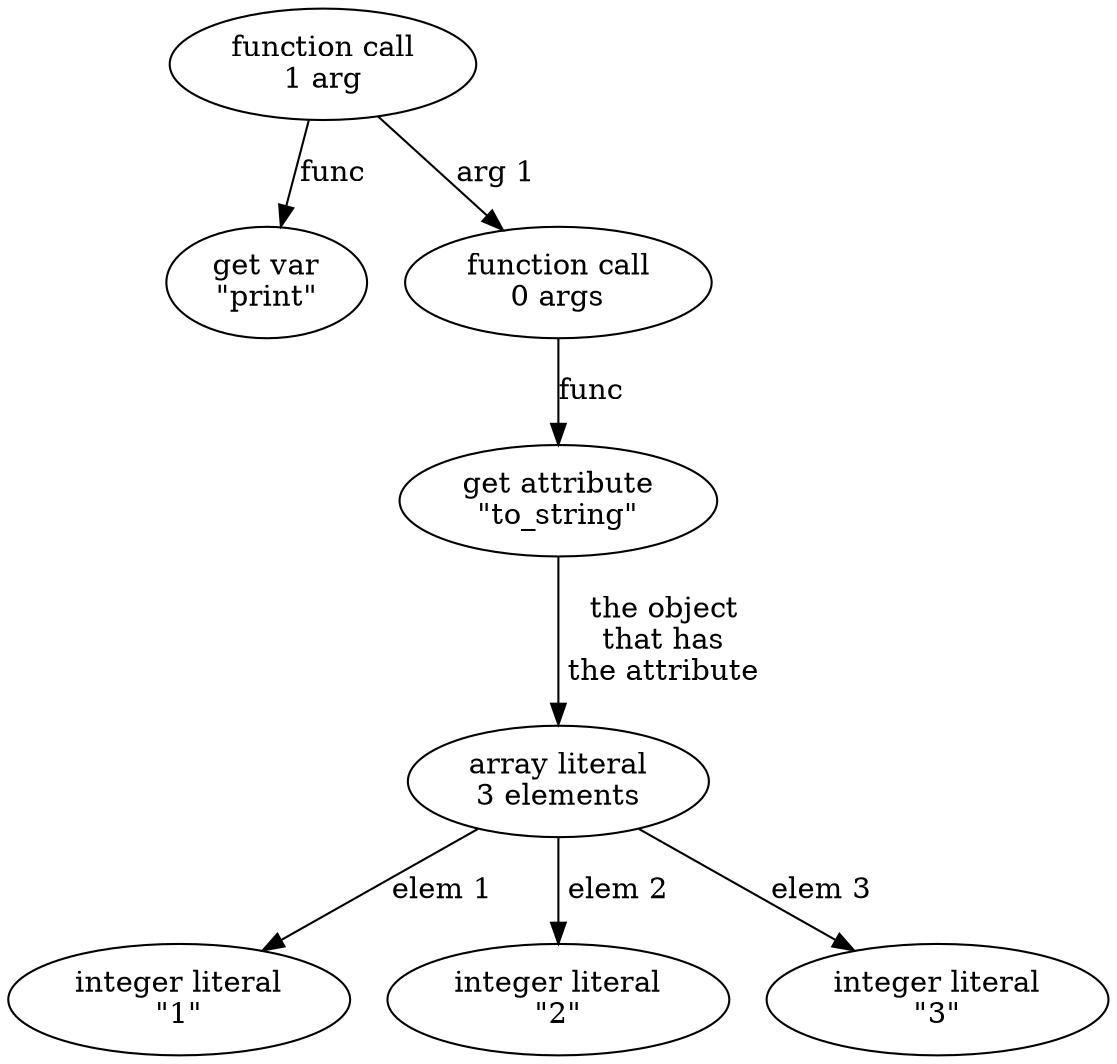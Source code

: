 /*
create syntax-spec-ast.png like this:

    $ dot syntax-spec-ast.dot -Tpng -osyntax-spec-ast.png
*/

digraph G {
    //rankdir=LR;
    print [ label="get var\n\"print\"" ];
    printcall [ label="function call\n1 arg" ];
    tostringcall [ label="function call\n0 args" ];
    tostring [ label="get attribute\n\"to_string\"" ];
    array [ label="array literal\n3 elements"];
    one [ label="integer literal\n\"1\"" ];
    two [ label="integer literal\n\"2\"" ];
    three [ label="integer literal\n\"3\"" ];

    printcall -> print [label="func"];
    printcall -> tostringcall [label="arg 1"];
    tostringcall -> tostring [label="func"];
    tostring -> array [label=" the object\n that has\n the attribute"];
    array -> one [label="elem 1"];
    array -> two [label=" elem 2"];
    array -> three [label="elem 3"];
}
